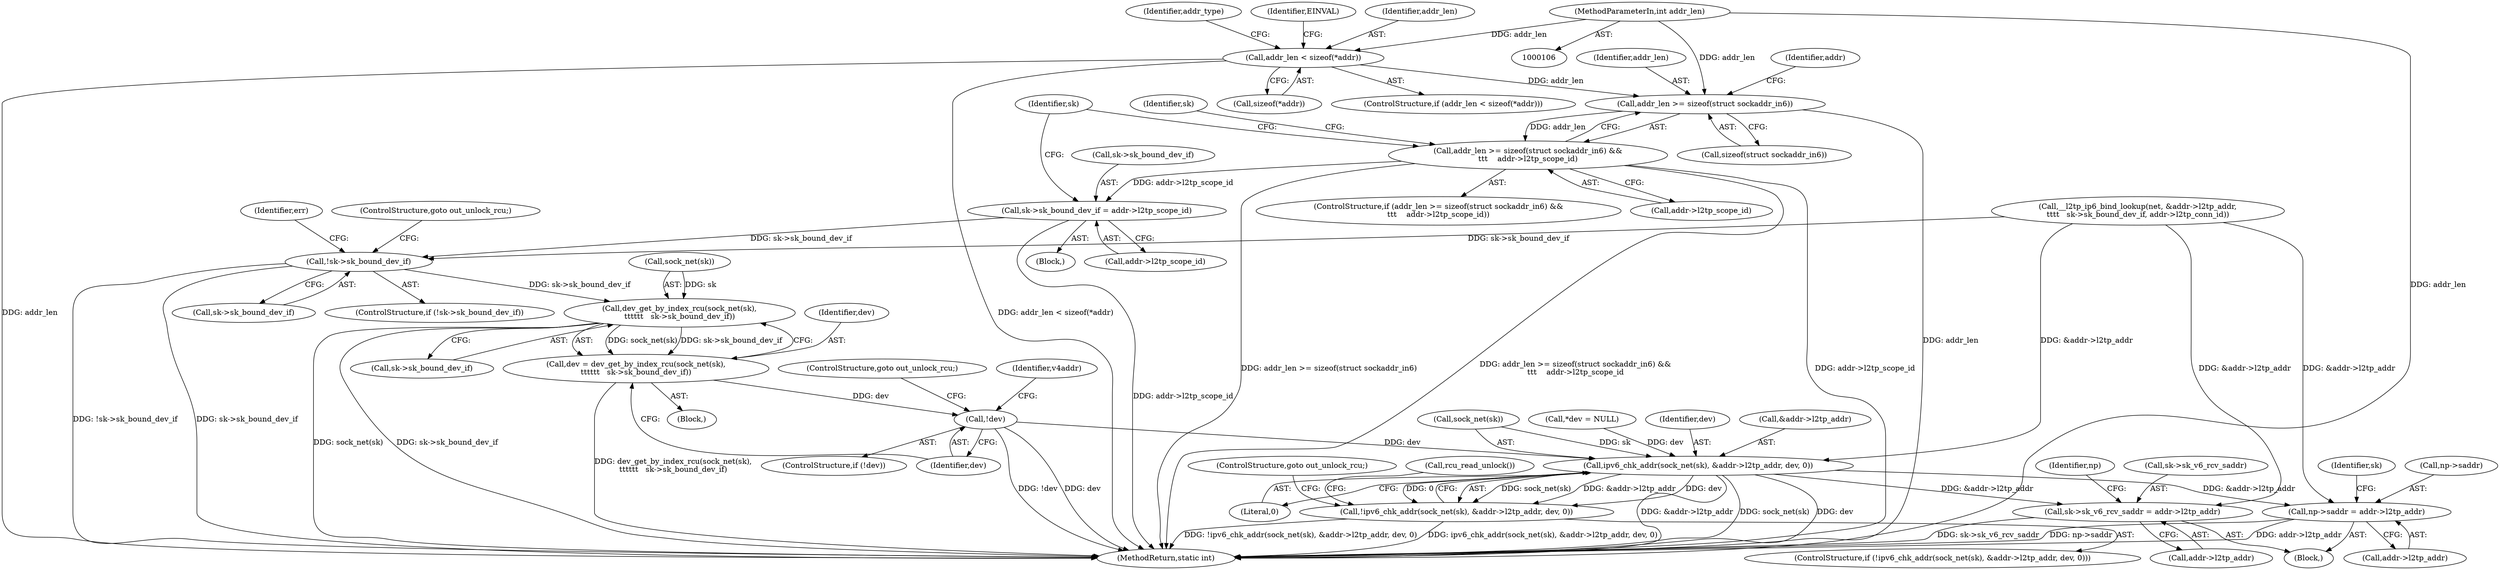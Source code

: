 digraph "0_linux_32c231164b762dddefa13af5a0101032c70b50ef_0@API" {
"1000148" [label="(Call,addr_len < sizeof(*addr))"];
"1000109" [label="(MethodParameterIn,int addr_len)"];
"1000237" [label="(Call,addr_len >= sizeof(struct sockaddr_in6))"];
"1000236" [label="(Call,addr_len >= sizeof(struct sockaddr_in6) &&\n\t\t\t    addr->l2tp_scope_id)"];
"1000245" [label="(Call,sk->sk_bound_dev_if = addr->l2tp_scope_id)"];
"1000253" [label="(Call,!sk->sk_bound_dev_if)"];
"1000264" [label="(Call,dev_get_by_index_rcu(sock_net(sk),\n\t\t\t\t\t\t   sk->sk_bound_dev_if))"];
"1000262" [label="(Call,dev = dev_get_by_index_rcu(sock_net(sk),\n\t\t\t\t\t\t   sk->sk_bound_dev_if))"];
"1000271" [label="(Call,!dev)"];
"1000283" [label="(Call,ipv6_chk_addr(sock_net(sk), &addr->l2tp_addr, dev, 0))"];
"1000282" [label="(Call,!ipv6_chk_addr(sock_net(sk), &addr->l2tp_addr, dev, 0))"];
"1000303" [label="(Call,sk->sk_v6_rcv_saddr = addr->l2tp_addr)"];
"1000310" [label="(Call,np->saddr = addr->l2tp_addr)"];
"1000246" [label="(Call,sk->sk_bound_dev_if)"];
"1000157" [label="(Identifier,addr_type)"];
"1000244" [label="(Block,)"];
"1000249" [label="(Call,addr->l2tp_scope_id)"];
"1000259" [label="(Identifier,err)"];
"1000281" [label="(ControlStructure,if (!ipv6_chk_addr(sock_net(sk), &addr->l2tp_addr, dev, 0)))"];
"1000320" [label="(Identifier,sk)"];
"1000272" [label="(Identifier,dev)"];
"1000283" [label="(Call,ipv6_chk_addr(sock_net(sk), &addr->l2tp_addr, dev, 0))"];
"1000237" [label="(Call,addr_len >= sizeof(struct sockaddr_in6))"];
"1000282" [label="(Call,!ipv6_chk_addr(sock_net(sk), &addr->l2tp_addr, dev, 0))"];
"1000314" [label="(Call,addr->l2tp_addr)"];
"1000110" [label="(Block,)"];
"1000235" [label="(ControlStructure,if (addr_len >= sizeof(struct sockaddr_in6) &&\n\t\t\t    addr->l2tp_scope_id))"];
"1000242" [label="(Identifier,addr)"];
"1000273" [label="(ControlStructure,goto out_unlock_rcu;)"];
"1000265" [label="(Call,sock_net(sk))"];
"1000155" [label="(Identifier,EINVAL)"];
"1000227" [label="(Call,*dev = NULL)"];
"1000267" [label="(Call,sk->sk_bound_dev_if)"];
"1000312" [label="(Identifier,np)"];
"1000253" [label="(Call,!sk->sk_bound_dev_if)"];
"1000284" [label="(Call,sock_net(sk))"];
"1000270" [label="(ControlStructure,if (!dev))"];
"1000150" [label="(Call,sizeof(*addr))"];
"1000254" [label="(Call,sk->sk_bound_dev_if)"];
"1000239" [label="(Call,sizeof(struct sockaddr_in6))"];
"1000257" [label="(ControlStructure,goto out_unlock_rcu;)"];
"1000147" [label="(ControlStructure,if (addr_len < sizeof(*addr)))"];
"1000311" [label="(Call,np->saddr)"];
"1000357" [label="(MethodReturn,static int)"];
"1000275" [label="(Identifier,v4addr)"];
"1000185" [label="(Call,__l2tp_ip6_bind_lookup(net, &addr->l2tp_addr,\n\t\t\t\t   sk->sk_bound_dev_if, addr->l2tp_conn_id))"];
"1000310" [label="(Call,np->saddr = addr->l2tp_addr)"];
"1000290" [label="(Identifier,dev)"];
"1000252" [label="(ControlStructure,if (!sk->sk_bound_dev_if))"];
"1000149" [label="(Identifier,addr_len)"];
"1000271" [label="(Call,!dev)"];
"1000292" [label="(ControlStructure,goto out_unlock_rcu;)"];
"1000238" [label="(Identifier,addr_len)"];
"1000303" [label="(Call,sk->sk_v6_rcv_saddr = addr->l2tp_addr)"];
"1000263" [label="(Identifier,dev)"];
"1000304" [label="(Call,sk->sk_v6_rcv_saddr)"];
"1000241" [label="(Call,addr->l2tp_scope_id)"];
"1000236" [label="(Call,addr_len >= sizeof(struct sockaddr_in6) &&\n\t\t\t    addr->l2tp_scope_id)"];
"1000247" [label="(Identifier,sk)"];
"1000234" [label="(Block,)"];
"1000307" [label="(Call,addr->l2tp_addr)"];
"1000148" [label="(Call,addr_len < sizeof(*addr))"];
"1000286" [label="(Call,&addr->l2tp_addr)"];
"1000255" [label="(Identifier,sk)"];
"1000264" [label="(Call,dev_get_by_index_rcu(sock_net(sk),\n\t\t\t\t\t\t   sk->sk_bound_dev_if))"];
"1000245" [label="(Call,sk->sk_bound_dev_if = addr->l2tp_scope_id)"];
"1000291" [label="(Literal,0)"];
"1000109" [label="(MethodParameterIn,int addr_len)"];
"1000262" [label="(Call,dev = dev_get_by_index_rcu(sock_net(sk),\n\t\t\t\t\t\t   sk->sk_bound_dev_if))"];
"1000293" [label="(Call,rcu_read_unlock())"];
"1000148" -> "1000147"  [label="AST: "];
"1000148" -> "1000150"  [label="CFG: "];
"1000149" -> "1000148"  [label="AST: "];
"1000150" -> "1000148"  [label="AST: "];
"1000155" -> "1000148"  [label="CFG: "];
"1000157" -> "1000148"  [label="CFG: "];
"1000148" -> "1000357"  [label="DDG: addr_len"];
"1000148" -> "1000357"  [label="DDG: addr_len < sizeof(*addr)"];
"1000109" -> "1000148"  [label="DDG: addr_len"];
"1000148" -> "1000237"  [label="DDG: addr_len"];
"1000109" -> "1000106"  [label="AST: "];
"1000109" -> "1000357"  [label="DDG: addr_len"];
"1000109" -> "1000237"  [label="DDG: addr_len"];
"1000237" -> "1000236"  [label="AST: "];
"1000237" -> "1000239"  [label="CFG: "];
"1000238" -> "1000237"  [label="AST: "];
"1000239" -> "1000237"  [label="AST: "];
"1000242" -> "1000237"  [label="CFG: "];
"1000236" -> "1000237"  [label="CFG: "];
"1000237" -> "1000357"  [label="DDG: addr_len"];
"1000237" -> "1000236"  [label="DDG: addr_len"];
"1000236" -> "1000235"  [label="AST: "];
"1000236" -> "1000241"  [label="CFG: "];
"1000241" -> "1000236"  [label="AST: "];
"1000247" -> "1000236"  [label="CFG: "];
"1000255" -> "1000236"  [label="CFG: "];
"1000236" -> "1000357"  [label="DDG: addr_len >= sizeof(struct sockaddr_in6)"];
"1000236" -> "1000357"  [label="DDG: addr_len >= sizeof(struct sockaddr_in6) &&\n\t\t\t    addr->l2tp_scope_id"];
"1000236" -> "1000357"  [label="DDG: addr->l2tp_scope_id"];
"1000236" -> "1000245"  [label="DDG: addr->l2tp_scope_id"];
"1000245" -> "1000244"  [label="AST: "];
"1000245" -> "1000249"  [label="CFG: "];
"1000246" -> "1000245"  [label="AST: "];
"1000249" -> "1000245"  [label="AST: "];
"1000255" -> "1000245"  [label="CFG: "];
"1000245" -> "1000357"  [label="DDG: addr->l2tp_scope_id"];
"1000245" -> "1000253"  [label="DDG: sk->sk_bound_dev_if"];
"1000253" -> "1000252"  [label="AST: "];
"1000253" -> "1000254"  [label="CFG: "];
"1000254" -> "1000253"  [label="AST: "];
"1000257" -> "1000253"  [label="CFG: "];
"1000259" -> "1000253"  [label="CFG: "];
"1000253" -> "1000357"  [label="DDG: !sk->sk_bound_dev_if"];
"1000253" -> "1000357"  [label="DDG: sk->sk_bound_dev_if"];
"1000185" -> "1000253"  [label="DDG: sk->sk_bound_dev_if"];
"1000253" -> "1000264"  [label="DDG: sk->sk_bound_dev_if"];
"1000264" -> "1000262"  [label="AST: "];
"1000264" -> "1000267"  [label="CFG: "];
"1000265" -> "1000264"  [label="AST: "];
"1000267" -> "1000264"  [label="AST: "];
"1000262" -> "1000264"  [label="CFG: "];
"1000264" -> "1000357"  [label="DDG: sock_net(sk)"];
"1000264" -> "1000357"  [label="DDG: sk->sk_bound_dev_if"];
"1000264" -> "1000262"  [label="DDG: sock_net(sk)"];
"1000264" -> "1000262"  [label="DDG: sk->sk_bound_dev_if"];
"1000265" -> "1000264"  [label="DDG: sk"];
"1000262" -> "1000234"  [label="AST: "];
"1000263" -> "1000262"  [label="AST: "];
"1000272" -> "1000262"  [label="CFG: "];
"1000262" -> "1000357"  [label="DDG: dev_get_by_index_rcu(sock_net(sk),\n\t\t\t\t\t\t   sk->sk_bound_dev_if)"];
"1000262" -> "1000271"  [label="DDG: dev"];
"1000271" -> "1000270"  [label="AST: "];
"1000271" -> "1000272"  [label="CFG: "];
"1000272" -> "1000271"  [label="AST: "];
"1000273" -> "1000271"  [label="CFG: "];
"1000275" -> "1000271"  [label="CFG: "];
"1000271" -> "1000357"  [label="DDG: dev"];
"1000271" -> "1000357"  [label="DDG: !dev"];
"1000271" -> "1000283"  [label="DDG: dev"];
"1000283" -> "1000282"  [label="AST: "];
"1000283" -> "1000291"  [label="CFG: "];
"1000284" -> "1000283"  [label="AST: "];
"1000286" -> "1000283"  [label="AST: "];
"1000290" -> "1000283"  [label="AST: "];
"1000291" -> "1000283"  [label="AST: "];
"1000282" -> "1000283"  [label="CFG: "];
"1000283" -> "1000357"  [label="DDG: &addr->l2tp_addr"];
"1000283" -> "1000357"  [label="DDG: sock_net(sk)"];
"1000283" -> "1000357"  [label="DDG: dev"];
"1000283" -> "1000282"  [label="DDG: sock_net(sk)"];
"1000283" -> "1000282"  [label="DDG: &addr->l2tp_addr"];
"1000283" -> "1000282"  [label="DDG: dev"];
"1000283" -> "1000282"  [label="DDG: 0"];
"1000284" -> "1000283"  [label="DDG: sk"];
"1000185" -> "1000283"  [label="DDG: &addr->l2tp_addr"];
"1000227" -> "1000283"  [label="DDG: dev"];
"1000283" -> "1000303"  [label="DDG: &addr->l2tp_addr"];
"1000283" -> "1000310"  [label="DDG: &addr->l2tp_addr"];
"1000282" -> "1000281"  [label="AST: "];
"1000292" -> "1000282"  [label="CFG: "];
"1000293" -> "1000282"  [label="CFG: "];
"1000282" -> "1000357"  [label="DDG: !ipv6_chk_addr(sock_net(sk), &addr->l2tp_addr, dev, 0)"];
"1000282" -> "1000357"  [label="DDG: ipv6_chk_addr(sock_net(sk), &addr->l2tp_addr, dev, 0)"];
"1000303" -> "1000110"  [label="AST: "];
"1000303" -> "1000307"  [label="CFG: "];
"1000304" -> "1000303"  [label="AST: "];
"1000307" -> "1000303"  [label="AST: "];
"1000312" -> "1000303"  [label="CFG: "];
"1000303" -> "1000357"  [label="DDG: sk->sk_v6_rcv_saddr"];
"1000185" -> "1000303"  [label="DDG: &addr->l2tp_addr"];
"1000310" -> "1000110"  [label="AST: "];
"1000310" -> "1000314"  [label="CFG: "];
"1000311" -> "1000310"  [label="AST: "];
"1000314" -> "1000310"  [label="AST: "];
"1000320" -> "1000310"  [label="CFG: "];
"1000310" -> "1000357"  [label="DDG: np->saddr"];
"1000310" -> "1000357"  [label="DDG: addr->l2tp_addr"];
"1000185" -> "1000310"  [label="DDG: &addr->l2tp_addr"];
}

